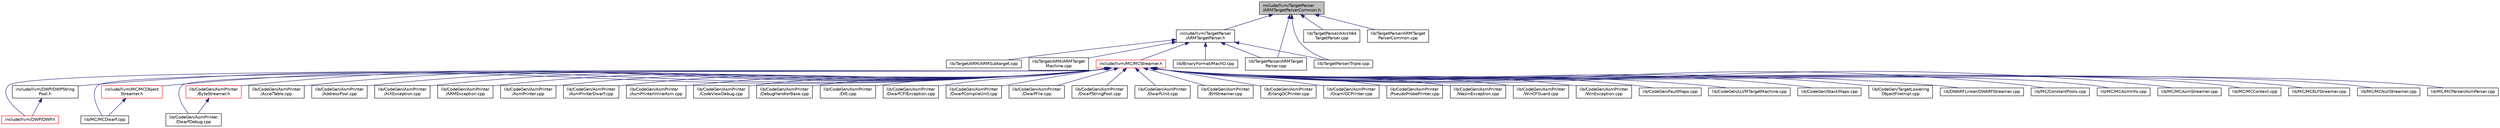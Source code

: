 digraph "include/llvm/TargetParser/ARMTargetParserCommon.h"
{
 // LATEX_PDF_SIZE
  bgcolor="transparent";
  edge [fontname="Helvetica",fontsize="10",labelfontname="Helvetica",labelfontsize="10"];
  node [fontname="Helvetica",fontsize="10",shape=record];
  Node1 [label="include/llvm/TargetParser\l/ARMTargetParserCommon.h",height=0.2,width=0.4,color="black", fillcolor="grey75", style="filled", fontcolor="black",tooltip=" "];
  Node1 -> Node2 [dir="back",color="midnightblue",fontsize="10",style="solid",fontname="Helvetica"];
  Node2 [label="include/llvm/TargetParser\l/ARMTargetParser.h",height=0.2,width=0.4,color="black",URL="$ARMTargetParser_8h.html",tooltip=" "];
  Node2 -> Node3 [dir="back",color="midnightblue",fontsize="10",style="solid",fontname="Helvetica"];
  Node3 [label="include/llvm/MC/MCStreamer.h",height=0.2,width=0.4,color="red",URL="$MCStreamer_8h.html",tooltip=" "];
  Node3 -> Node4 [dir="back",color="midnightblue",fontsize="10",style="solid",fontname="Helvetica"];
  Node4 [label="include/llvm/DWP/DWPString\lPool.h",height=0.2,width=0.4,color="black",URL="$DWPStringPool_8h.html",tooltip=" "];
  Node4 -> Node5 [dir="back",color="midnightblue",fontsize="10",style="solid",fontname="Helvetica"];
  Node5 [label="include/llvm/DWP/DWP.h",height=0.2,width=0.4,color="red",URL="$DWP_8h.html",tooltip=" "];
  Node3 -> Node5 [dir="back",color="midnightblue",fontsize="10",style="solid",fontname="Helvetica"];
  Node3 -> Node7 [dir="back",color="midnightblue",fontsize="10",style="solid",fontname="Helvetica"];
  Node7 [label="include/llvm/MC/MCObject\lStreamer.h",height=0.2,width=0.4,color="red",URL="$MCObjectStreamer_8h.html",tooltip=" "];
  Node7 -> Node82 [dir="back",color="midnightblue",fontsize="10",style="solid",fontname="Helvetica"];
  Node82 [label="lib/MC/MCDwarf.cpp",height=0.2,width=0.4,color="black",URL="$MCDwarf_8cpp.html",tooltip=" "];
  Node3 -> Node92 [dir="back",color="midnightblue",fontsize="10",style="solid",fontname="Helvetica"];
  Node92 [label="lib/CodeGen/AsmPrinter\l/ByteStreamer.h",height=0.2,width=0.4,color="red",URL="$ByteStreamer_8h.html",tooltip=" "];
  Node92 -> Node101 [dir="back",color="midnightblue",fontsize="10",style="solid",fontname="Helvetica"];
  Node101 [label="lib/CodeGen/AsmPrinter\l/DwarfDebug.cpp",height=0.2,width=0.4,color="black",URL="$DwarfDebug_8cpp.html",tooltip=" "];
  Node3 -> Node97 [dir="back",color="midnightblue",fontsize="10",style="solid",fontname="Helvetica"];
  Node97 [label="lib/CodeGen/AsmPrinter\l/AccelTable.cpp",height=0.2,width=0.4,color="black",URL="$AccelTable_8cpp.html",tooltip=" "];
  Node3 -> Node109 [dir="back",color="midnightblue",fontsize="10",style="solid",fontname="Helvetica"];
  Node109 [label="lib/CodeGen/AsmPrinter\l/AddressPool.cpp",height=0.2,width=0.4,color="black",URL="$AddressPool_8cpp.html",tooltip=" "];
  Node3 -> Node110 [dir="back",color="midnightblue",fontsize="10",style="solid",fontname="Helvetica"];
  Node110 [label="lib/CodeGen/AsmPrinter\l/AIXException.cpp",height=0.2,width=0.4,color="black",URL="$AIXException_8cpp.html",tooltip=" "];
  Node3 -> Node111 [dir="back",color="midnightblue",fontsize="10",style="solid",fontname="Helvetica"];
  Node111 [label="lib/CodeGen/AsmPrinter\l/ARMException.cpp",height=0.2,width=0.4,color="black",URL="$ARMException_8cpp.html",tooltip=" "];
  Node3 -> Node106 [dir="back",color="midnightblue",fontsize="10",style="solid",fontname="Helvetica"];
  Node106 [label="lib/CodeGen/AsmPrinter\l/AsmPrinter.cpp",height=0.2,width=0.4,color="black",URL="$AsmPrinter_8cpp.html",tooltip=" "];
  Node3 -> Node112 [dir="back",color="midnightblue",fontsize="10",style="solid",fontname="Helvetica"];
  Node112 [label="lib/CodeGen/AsmPrinter\l/AsmPrinterDwarf.cpp",height=0.2,width=0.4,color="black",URL="$AsmPrinterDwarf_8cpp.html",tooltip=" "];
  Node3 -> Node113 [dir="back",color="midnightblue",fontsize="10",style="solid",fontname="Helvetica"];
  Node113 [label="lib/CodeGen/AsmPrinter\l/AsmPrinterInlineAsm.cpp",height=0.2,width=0.4,color="black",URL="$AsmPrinterInlineAsm_8cpp.html",tooltip=" "];
  Node3 -> Node114 [dir="back",color="midnightblue",fontsize="10",style="solid",fontname="Helvetica"];
  Node114 [label="lib/CodeGen/AsmPrinter\l/CodeViewDebug.cpp",height=0.2,width=0.4,color="black",URL="$CodeViewDebug_8cpp.html",tooltip=" "];
  Node3 -> Node115 [dir="back",color="midnightblue",fontsize="10",style="solid",fontname="Helvetica"];
  Node115 [label="lib/CodeGen/AsmPrinter\l/DebugHandlerBase.cpp",height=0.2,width=0.4,color="black",URL="$DebugHandlerBase_8cpp.html",tooltip=" "];
  Node3 -> Node98 [dir="back",color="midnightblue",fontsize="10",style="solid",fontname="Helvetica"];
  Node98 [label="lib/CodeGen/AsmPrinter\l/DIE.cpp",height=0.2,width=0.4,color="black",URL="$DIE_8cpp.html",tooltip=" "];
  Node3 -> Node116 [dir="back",color="midnightblue",fontsize="10",style="solid",fontname="Helvetica"];
  Node116 [label="lib/CodeGen/AsmPrinter\l/DwarfCFIException.cpp",height=0.2,width=0.4,color="black",URL="$DwarfCFIException_8cpp.html",tooltip=" "];
  Node3 -> Node100 [dir="back",color="midnightblue",fontsize="10",style="solid",fontname="Helvetica"];
  Node100 [label="lib/CodeGen/AsmPrinter\l/DwarfCompileUnit.cpp",height=0.2,width=0.4,color="black",URL="$DwarfCompileUnit_8cpp.html",tooltip=" "];
  Node3 -> Node101 [dir="back",color="midnightblue",fontsize="10",style="solid",fontname="Helvetica"];
  Node3 -> Node103 [dir="back",color="midnightblue",fontsize="10",style="solid",fontname="Helvetica"];
  Node103 [label="lib/CodeGen/AsmPrinter\l/DwarfFile.cpp",height=0.2,width=0.4,color="black",URL="$DwarfFile_8cpp.html",tooltip=" "];
  Node3 -> Node117 [dir="back",color="midnightblue",fontsize="10",style="solid",fontname="Helvetica"];
  Node117 [label="lib/CodeGen/AsmPrinter\l/DwarfStringPool.cpp",height=0.2,width=0.4,color="black",URL="$DwarfStringPool_8cpp.html",tooltip=" "];
  Node3 -> Node104 [dir="back",color="midnightblue",fontsize="10",style="solid",fontname="Helvetica"];
  Node104 [label="lib/CodeGen/AsmPrinter\l/DwarfUnit.cpp",height=0.2,width=0.4,color="black",URL="$DwarfUnit_8cpp.html",tooltip=" "];
  Node3 -> Node118 [dir="back",color="midnightblue",fontsize="10",style="solid",fontname="Helvetica"];
  Node118 [label="lib/CodeGen/AsmPrinter\l/EHStreamer.cpp",height=0.2,width=0.4,color="black",URL="$EHStreamer_8cpp.html",tooltip=" "];
  Node3 -> Node119 [dir="back",color="midnightblue",fontsize="10",style="solid",fontname="Helvetica"];
  Node119 [label="lib/CodeGen/AsmPrinter\l/ErlangGCPrinter.cpp",height=0.2,width=0.4,color="black",URL="$ErlangGCPrinter_8cpp.html",tooltip=" "];
  Node3 -> Node120 [dir="back",color="midnightblue",fontsize="10",style="solid",fontname="Helvetica"];
  Node120 [label="lib/CodeGen/AsmPrinter\l/OcamlGCPrinter.cpp",height=0.2,width=0.4,color="black",URL="$OcamlGCPrinter_8cpp.html",tooltip=" "];
  Node3 -> Node121 [dir="back",color="midnightblue",fontsize="10",style="solid",fontname="Helvetica"];
  Node121 [label="lib/CodeGen/AsmPrinter\l/PseudoProbePrinter.cpp",height=0.2,width=0.4,color="black",URL="$PseudoProbePrinter_8cpp.html",tooltip=" "];
  Node3 -> Node122 [dir="back",color="midnightblue",fontsize="10",style="solid",fontname="Helvetica"];
  Node122 [label="lib/CodeGen/AsmPrinter\l/WasmException.cpp",height=0.2,width=0.4,color="black",URL="$WasmException_8cpp.html",tooltip=" "];
  Node3 -> Node123 [dir="back",color="midnightblue",fontsize="10",style="solid",fontname="Helvetica"];
  Node123 [label="lib/CodeGen/AsmPrinter\l/WinCFGuard.cpp",height=0.2,width=0.4,color="black",URL="$WinCFGuard_8cpp.html",tooltip=" "];
  Node3 -> Node124 [dir="back",color="midnightblue",fontsize="10",style="solid",fontname="Helvetica"];
  Node124 [label="lib/CodeGen/AsmPrinter\l/WinException.cpp",height=0.2,width=0.4,color="black",URL="$WinException_8cpp.html",tooltip=" "];
  Node3 -> Node125 [dir="back",color="midnightblue",fontsize="10",style="solid",fontname="Helvetica"];
  Node125 [label="lib/CodeGen/FaultMaps.cpp",height=0.2,width=0.4,color="black",URL="$FaultMaps_8cpp.html",tooltip=" "];
  Node3 -> Node126 [dir="back",color="midnightblue",fontsize="10",style="solid",fontname="Helvetica"];
  Node126 [label="lib/CodeGen/LLVMTargetMachine.cpp",height=0.2,width=0.4,color="black",URL="$LLVMTargetMachine_8cpp.html",tooltip=" "];
  Node3 -> Node127 [dir="back",color="midnightblue",fontsize="10",style="solid",fontname="Helvetica"];
  Node127 [label="lib/CodeGen/StackMaps.cpp",height=0.2,width=0.4,color="black",URL="$StackMaps_8cpp.html",tooltip=" "];
  Node3 -> Node128 [dir="back",color="midnightblue",fontsize="10",style="solid",fontname="Helvetica"];
  Node128 [label="lib/CodeGen/TargetLowering\lObjectFileImpl.cpp",height=0.2,width=0.4,color="black",URL="$TargetLoweringObjectFileImpl_8cpp.html",tooltip=" "];
  Node3 -> Node129 [dir="back",color="midnightblue",fontsize="10",style="solid",fontname="Helvetica"];
  Node129 [label="lib/DWARFLinker/DWARFStreamer.cpp",height=0.2,width=0.4,color="black",URL="$DWARFStreamer_8cpp.html",tooltip=" "];
  Node3 -> Node130 [dir="back",color="midnightblue",fontsize="10",style="solid",fontname="Helvetica"];
  Node130 [label="lib/MC/ConstantPools.cpp",height=0.2,width=0.4,color="black",URL="$ConstantPools_8cpp.html",tooltip=" "];
  Node3 -> Node131 [dir="back",color="midnightblue",fontsize="10",style="solid",fontname="Helvetica"];
  Node131 [label="lib/MC/MCAsmInfo.cpp",height=0.2,width=0.4,color="black",URL="$MCAsmInfo_8cpp.html",tooltip=" "];
  Node3 -> Node132 [dir="back",color="midnightblue",fontsize="10",style="solid",fontname="Helvetica"];
  Node132 [label="lib/MC/MCAsmStreamer.cpp",height=0.2,width=0.4,color="black",URL="$MCAsmStreamer_8cpp.html",tooltip=" "];
  Node3 -> Node133 [dir="back",color="midnightblue",fontsize="10",style="solid",fontname="Helvetica"];
  Node133 [label="lib/MC/MCContext.cpp",height=0.2,width=0.4,color="black",URL="$MCContext_8cpp.html",tooltip=" "];
  Node3 -> Node82 [dir="back",color="midnightblue",fontsize="10",style="solid",fontname="Helvetica"];
  Node3 -> Node11 [dir="back",color="midnightblue",fontsize="10",style="solid",fontname="Helvetica"];
  Node11 [label="lib/MC/MCELFStreamer.cpp",height=0.2,width=0.4,color="black",URL="$MCELFStreamer_8cpp.html",tooltip=" "];
  Node3 -> Node134 [dir="back",color="midnightblue",fontsize="10",style="solid",fontname="Helvetica"];
  Node134 [label="lib/MC/MCNullStreamer.cpp",height=0.2,width=0.4,color="black",URL="$MCNullStreamer_8cpp.html",tooltip=" "];
  Node3 -> Node135 [dir="back",color="midnightblue",fontsize="10",style="solid",fontname="Helvetica"];
  Node135 [label="lib/MC/MCParser/AsmParser.cpp",height=0.2,width=0.4,color="black",URL="$AsmParser_8cpp.html",tooltip=" "];
  Node2 -> Node255 [dir="back",color="midnightblue",fontsize="10",style="solid",fontname="Helvetica"];
  Node255 [label="lib/BinaryFormat/MachO.cpp",height=0.2,width=0.4,color="black",URL="$BinaryFormat_2MachO_8cpp.html",tooltip=" "];
  Node2 -> Node256 [dir="back",color="midnightblue",fontsize="10",style="solid",fontname="Helvetica"];
  Node256 [label="lib/Target/ARM/ARMSubtarget.cpp",height=0.2,width=0.4,color="black",URL="$ARMSubtarget_8cpp.html",tooltip=" "];
  Node2 -> Node257 [dir="back",color="midnightblue",fontsize="10",style="solid",fontname="Helvetica"];
  Node257 [label="lib/Target/ARM/ARMTarget\lMachine.cpp",height=0.2,width=0.4,color="black",URL="$ARMTargetMachine_8cpp.html",tooltip=" "];
  Node2 -> Node258 [dir="back",color="midnightblue",fontsize="10",style="solid",fontname="Helvetica"];
  Node258 [label="lib/TargetParser/ARMTarget\lParser.cpp",height=0.2,width=0.4,color="black",URL="$ARMTargetParser_8cpp.html",tooltip=" "];
  Node2 -> Node259 [dir="back",color="midnightblue",fontsize="10",style="solid",fontname="Helvetica"];
  Node259 [label="lib/TargetParser/Triple.cpp",height=0.2,width=0.4,color="black",URL="$Triple_8cpp.html",tooltip=" "];
  Node1 -> Node260 [dir="back",color="midnightblue",fontsize="10",style="solid",fontname="Helvetica"];
  Node260 [label="lib/TargetParser/AArch64\lTargetParser.cpp",height=0.2,width=0.4,color="black",URL="$AArch64TargetParser_8cpp.html",tooltip=" "];
  Node1 -> Node258 [dir="back",color="midnightblue",fontsize="10",style="solid",fontname="Helvetica"];
  Node1 -> Node261 [dir="back",color="midnightblue",fontsize="10",style="solid",fontname="Helvetica"];
  Node261 [label="lib/TargetParser/ARMTarget\lParserCommon.cpp",height=0.2,width=0.4,color="black",URL="$ARMTargetParserCommon_8cpp.html",tooltip=" "];
  Node1 -> Node259 [dir="back",color="midnightblue",fontsize="10",style="solid",fontname="Helvetica"];
}
